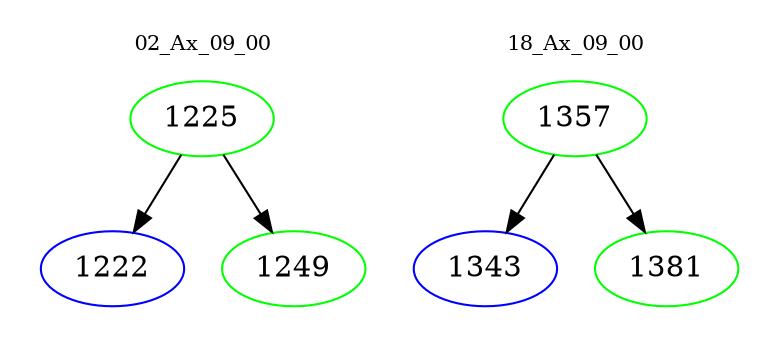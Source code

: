 digraph{
subgraph cluster_0 {
color = white
label = "02_Ax_09_00";
fontsize=10;
T0_1225 [label="1225", color="green"]
T0_1225 -> T0_1222 [color="black"]
T0_1222 [label="1222", color="blue"]
T0_1225 -> T0_1249 [color="black"]
T0_1249 [label="1249", color="green"]
}
subgraph cluster_1 {
color = white
label = "18_Ax_09_00";
fontsize=10;
T1_1357 [label="1357", color="green"]
T1_1357 -> T1_1343 [color="black"]
T1_1343 [label="1343", color="blue"]
T1_1357 -> T1_1381 [color="black"]
T1_1381 [label="1381", color="green"]
}
}
